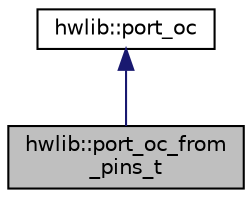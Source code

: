 digraph "hwlib::port_oc_from_pins_t"
{
  edge [fontname="Helvetica",fontsize="10",labelfontname="Helvetica",labelfontsize="10"];
  node [fontname="Helvetica",fontsize="10",shape=record];
  Node2 [label="hwlib::port_oc_from\l_pins_t",height=0.2,width=0.4,color="black", fillcolor="grey75", style="filled", fontcolor="black"];
  Node3 -> Node2 [dir="back",color="midnightblue",fontsize="10",style="solid",fontname="Helvetica"];
  Node3 [label="hwlib::port_oc",height=0.2,width=0.4,color="black", fillcolor="white", style="filled",URL="$classhwlib_1_1port__oc.html"];
}
